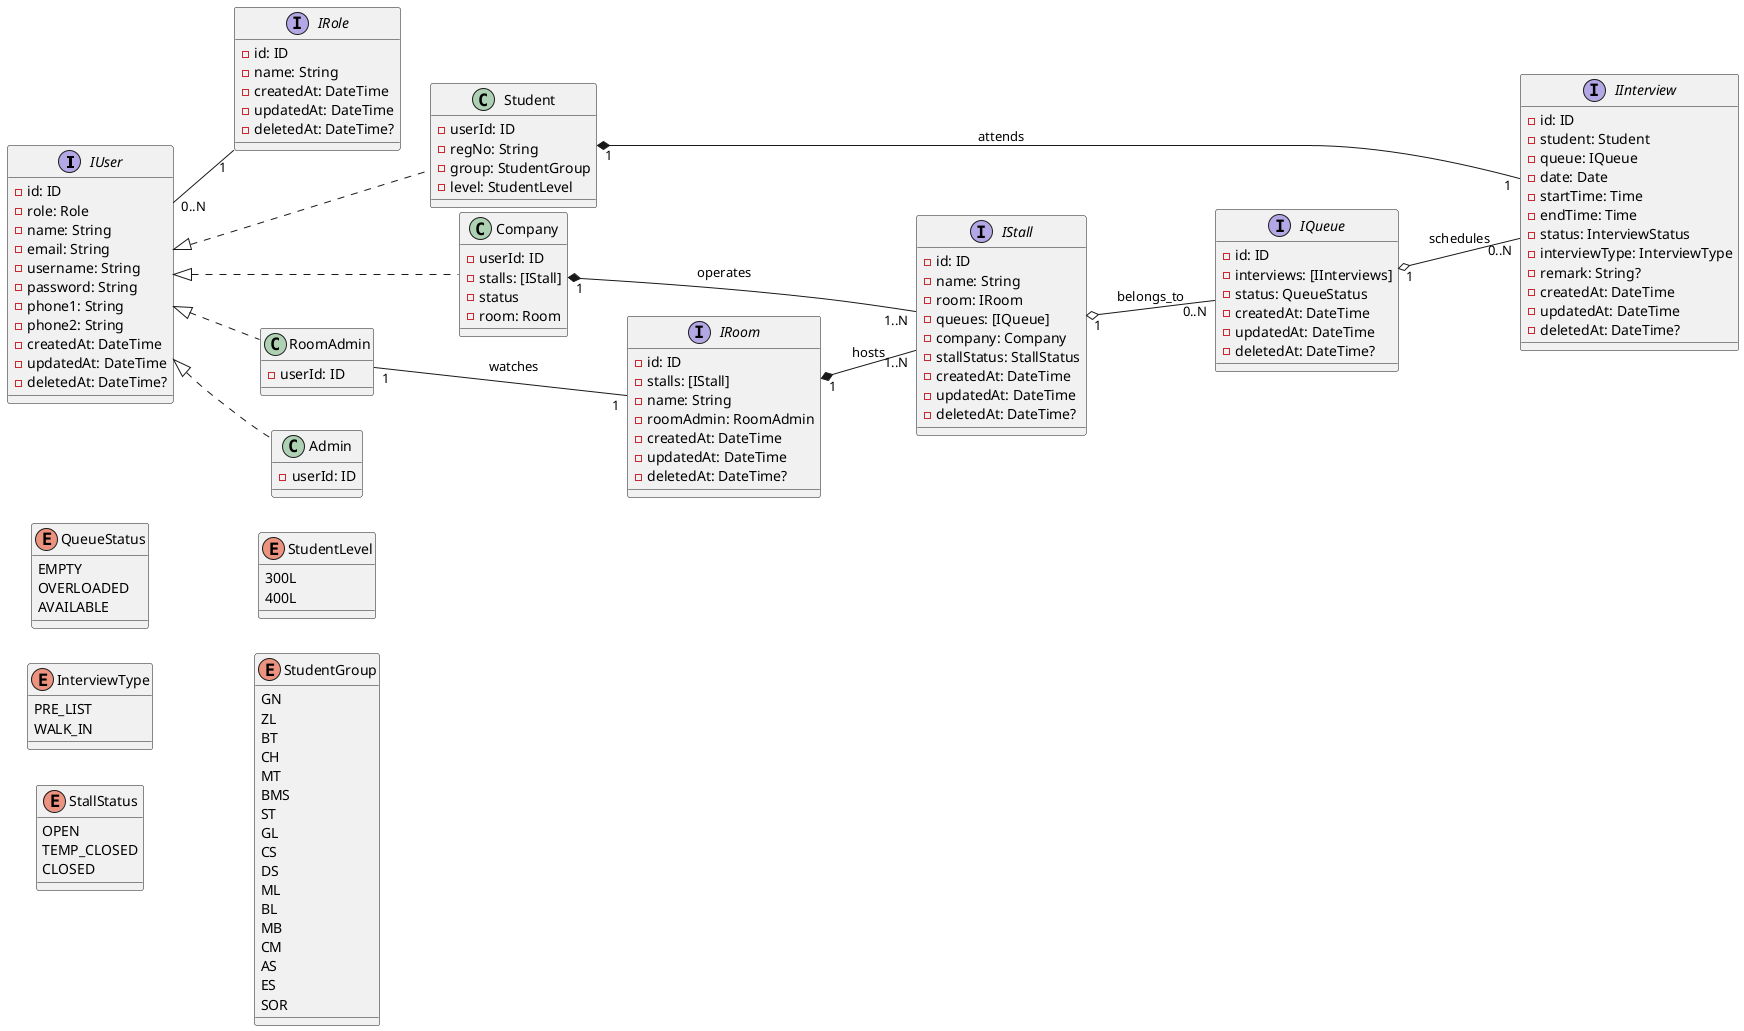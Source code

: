 @startuml "VQueue"
left to right direction

interface IUser {
    -id: ID
    -role: Role
    -name: String
    -email: String
    -username: String
    -password: String
    -phone1: String
    -phone2: String
    -createdAt: DateTime
    -updatedAt: DateTime
    -deletedAt: DateTime?
}

interface IRole {
    -id: ID
    -name: String
    -createdAt: DateTime
    -updatedAt: DateTime
    -deletedAt: DateTime?
}

interface IRoom {
    -id: ID
    -stalls: [IStall]
    -name: String
    -roomAdmin: RoomAdmin
    -createdAt: DateTime
    -updatedAt: DateTime
    -deletedAt: DateTime?
}

interface IStall {
    -id: ID
    -name: String
    -room: IRoom
    -queues: [IQueue]
    -company: Company
    -stallStatus: StallStatus
    -createdAt: DateTime
    -updatedAt: DateTime
    -deletedAt: DateTime?
}

interface IQueue {
    -id: ID
    -interviews: [IInterviews]
    -status: QueueStatus
    -createdAt: DateTime
    -updatedAt: DateTime
    -deletedAt: DateTime?
}

interface IInterview {
    -id: ID
    -student: Student
    -queue: IQueue
    -date: Date
    -startTime: Time
    -endTime: Time
    -status: InterviewStatus
    -interviewType: InterviewType
    -remark: String?
    -createdAt: DateTime
    -updatedAt: DateTime
    -deletedAt: DateTime?
}

class Student implements IUser {
    -userId: ID
    -regNo: String
    -group: StudentGroup
    -level: StudentLevel
}

class Company implements IUser {
    -userId: ID
    -stalls: [IStall]
    -status
    -room: Room
}

class RoomAdmin implements IUser {
    -userId: ID
}

class Admin implements IUser {
    -userId: ID
}

IUser "0..N" -- "1" IRole
IRoom "1" *-- "1..N" IStall : hosts
IQueue "1" o-- "0..N" IInterview : schedules
Student "1" *-- "1" IInterview : attends
IStall "1" o-- "0..N" IQueue : belongs_to
RoomAdmin "1" -- "1" IRoom: watches
Company "1" *-- "1..N" IStall : operates

enum QueueStatus {
    EMPTY
    OVERLOADED
    AVAILABLE
}

enum InterviewType {
    PRE_LIST
    WALK_IN
}

enum StallStatus {
    OPEN
    TEMP_CLOSED
    CLOSED
}

enum StudentLevel {
    300L
    400L
}

enum StudentGroup {
    GN
    ZL
    BT
    CH
    MT
    BMS
    ST
    GL
    CS
    DS
    ML
    BL
    MB
    CM
    AS
    ES
    SOR
}

@enduml


' General- GN
' Zoology- ZL
' Botany- BT
' Physics- PH
' Chemistry- CH
' Mathematics- MT
' Biomedical Science- BMS
' Statistics- ST
' Geology- GL
' Computer Science- CS
' Data Science- DS
' Microbiology- ML
' Biology- BL
' Molecular Biology and Biotechnology- MB
' Computation and Management- CM
' Applied Science- AS
' Environmental Science- ES
' Statistics and Operational Research- SOR

Departments

' Zoology- ZL
' Botany- BT
' Physics- PH
' Chemistry- CH
' Mathematics- MT
' Molecular Biology & Biotechnology- BMS
' Geology- GL
' Computer Science & Statistics- CSST
' Environmental & Industrial Sciences- ES